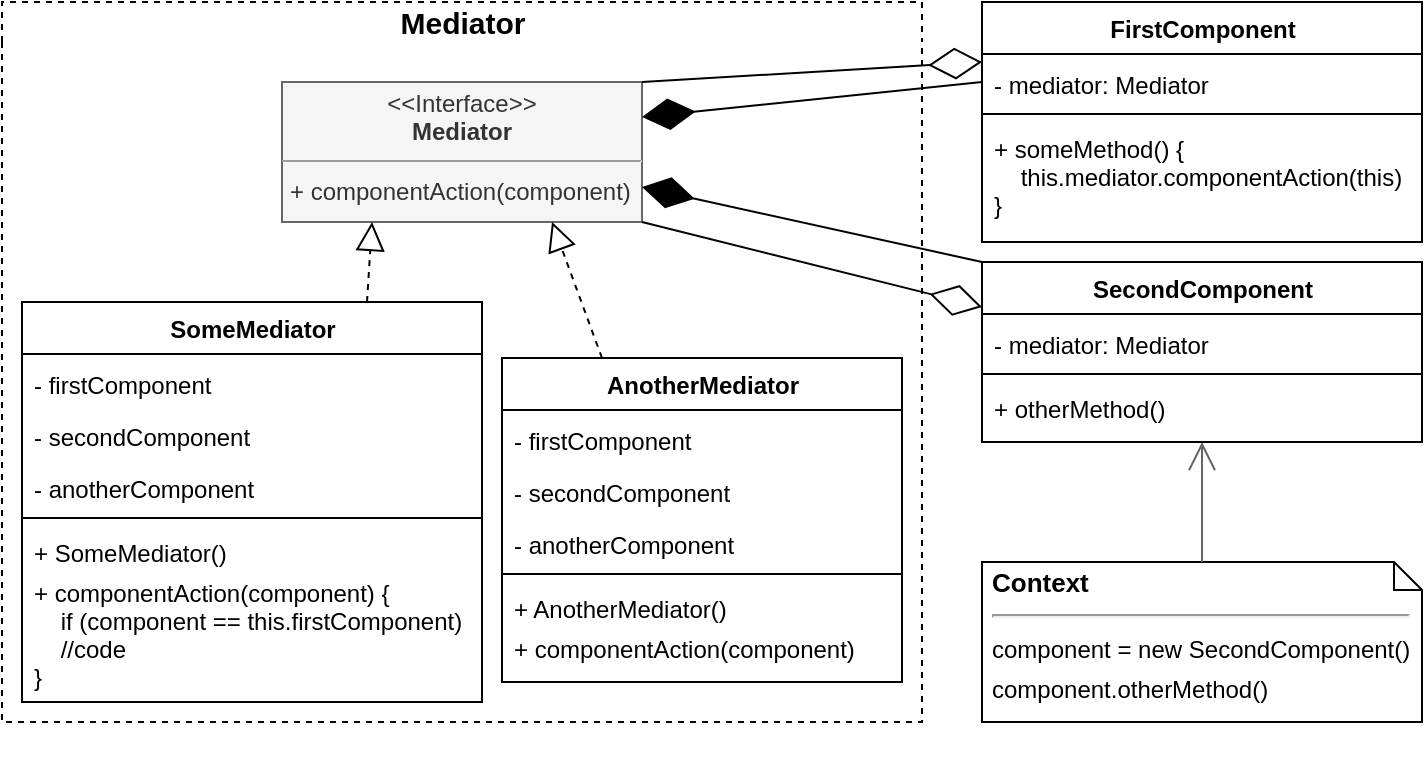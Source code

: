 <mxfile version="13.7.9" type="device"><diagram id="rv9E705spJoINPWupn73" name="Страница 1"><mxGraphModel dx="905" dy="672" grid="0" gridSize="10" guides="1" tooltips="1" connect="1" arrows="1" fold="1" page="0" pageScale="1" pageWidth="827" pageHeight="1169" math="0" shadow="0"><root><mxCell id="0"/><mxCell id="1" parent="0"/><mxCell id="2WWO3gbKPHtJzXFR7i_D-9" value="Mediator" style="swimlane;html=1;horizontal=1;startSize=20;fillColor=none;strokeColor=#000000;rounded=0;comic=0;fontSize=15;dashed=1;swimlaneLine=0;shadow=0;glass=0;perimeterSpacing=0;labelBackgroundColor=none;collapsible=0;" parent="1" vertex="1"><mxGeometry x="60" y="20" width="460" height="360" as="geometry"><mxRectangle x="110" y="60" width="100" height="20" as="alternateBounds"/></mxGeometry></mxCell><mxCell id="2WWO3gbKPHtJzXFR7i_D-10" value="&lt;p style=&quot;margin: 4px 0px 0px ; text-align: center ; line-height: 120%&quot;&gt;&lt;span&gt;&amp;lt;&amp;lt;Interface&amp;gt;&amp;gt;&lt;/span&gt;&lt;br&gt;&lt;b&gt;Mediator&lt;/b&gt;&lt;/p&gt;&lt;hr size=&quot;1&quot;&gt;&lt;p style=&quot;margin: 0px 0px 0px 4px ; line-height: 160%&quot;&gt;+ componentAction(component)&lt;br&gt;&lt;/p&gt;" style="verticalAlign=top;align=left;overflow=fill;fontSize=12;fontFamily=Helvetica;html=1;rounded=0;shadow=0;glass=0;comic=0;labelBackgroundColor=none;labelBorderColor=none;imageAspect=1;noLabel=0;portConstraintRotation=0;snapToPoint=0;container=1;dropTarget=1;collapsible=0;autosize=0;spacingLeft=0;spacingRight=0;fontStyle=0;fillColor=#f5f5f5;strokeColor=#666666;fontColor=#333333;" parent="2WWO3gbKPHtJzXFR7i_D-9" vertex="1"><mxGeometry x="140" y="40" width="180" height="70" as="geometry"/></mxCell><mxCell id="2WWO3gbKPHtJzXFR7i_D-11" value="AnotherMediator" style="swimlane;fontStyle=1;align=center;verticalAlign=top;childLayout=stackLayout;horizontal=1;startSize=26;horizontalStack=0;resizeParent=1;resizeParentMax=0;resizeLast=0;collapsible=0;marginBottom=0;rounded=0;shadow=0;glass=0;comic=0;strokeWidth=1;fontSize=12;labelBackgroundColor=none;fillColor=#ffffff;html=1;" parent="2WWO3gbKPHtJzXFR7i_D-9" vertex="1"><mxGeometry x="250" y="178" width="200" height="162" as="geometry"/></mxCell><mxCell id="2WWO3gbKPHtJzXFR7i_D-12" value="- firstComponent" style="text;strokeColor=none;fillColor=none;align=left;verticalAlign=top;spacingLeft=4;spacingRight=4;overflow=hidden;rotatable=0;points=[[0,0.5],[1,0.5]];portConstraint=eastwest;spacingTop=2;" parent="2WWO3gbKPHtJzXFR7i_D-11" vertex="1"><mxGeometry y="26" width="200" height="26" as="geometry"/></mxCell><mxCell id="2WWO3gbKPHtJzXFR7i_D-13" value="- secondComponent" style="text;strokeColor=none;fillColor=none;align=left;verticalAlign=top;spacingLeft=4;spacingRight=4;overflow=hidden;rotatable=0;points=[[0,0.5],[1,0.5]];portConstraint=eastwest;spacingTop=2;" parent="2WWO3gbKPHtJzXFR7i_D-11" vertex="1"><mxGeometry y="52" width="200" height="26" as="geometry"/></mxCell><mxCell id="2WWO3gbKPHtJzXFR7i_D-14" value="- anotherComponent" style="text;strokeColor=none;fillColor=none;align=left;verticalAlign=top;spacingLeft=4;spacingRight=4;overflow=hidden;rotatable=0;points=[[0,0.5],[1,0.5]];portConstraint=eastwest;spacingTop=2;" parent="2WWO3gbKPHtJzXFR7i_D-11" vertex="1"><mxGeometry y="78" width="200" height="26" as="geometry"/></mxCell><mxCell id="2WWO3gbKPHtJzXFR7i_D-15" value="" style="line;strokeWidth=1;fillColor=none;align=left;verticalAlign=middle;spacingTop=-1;spacingLeft=3;spacingRight=3;rotatable=0;labelPosition=right;points=[];portConstraint=eastwest;" parent="2WWO3gbKPHtJzXFR7i_D-11" vertex="1"><mxGeometry y="104" width="200" height="8" as="geometry"/></mxCell><mxCell id="2WWO3gbKPHtJzXFR7i_D-16" value="+ AnotherMediator()" style="text;strokeColor=none;fillColor=none;align=left;verticalAlign=top;spacingLeft=4;spacingRight=4;overflow=hidden;rotatable=0;points=[[0,0.5],[1,0.5]];portConstraint=eastwest;" parent="2WWO3gbKPHtJzXFR7i_D-11" vertex="1"><mxGeometry y="112" width="200" height="20" as="geometry"/></mxCell><mxCell id="2WWO3gbKPHtJzXFR7i_D-17" value="+ componentAction(component)" style="text;strokeColor=none;fillColor=none;align=left;verticalAlign=top;spacingLeft=4;spacingRight=4;overflow=hidden;rotatable=0;points=[[0,0.5],[1,0.5]];portConstraint=eastwest;" parent="2WWO3gbKPHtJzXFR7i_D-11" vertex="1"><mxGeometry y="132" width="200" height="30" as="geometry"/></mxCell><mxCell id="2WWO3gbKPHtJzXFR7i_D-18" value="SomeMediator" style="swimlane;fontStyle=1;align=center;verticalAlign=top;childLayout=stackLayout;horizontal=1;startSize=26;horizontalStack=0;resizeParent=1;resizeParentMax=0;resizeLast=0;collapsible=0;marginBottom=0;rounded=0;shadow=0;glass=0;comic=0;strokeWidth=1;fontSize=12;labelBackgroundColor=none;fillColor=#ffffff;html=1;" parent="2WWO3gbKPHtJzXFR7i_D-9" vertex="1"><mxGeometry x="10" y="150" width="230" height="200" as="geometry"/></mxCell><mxCell id="2WWO3gbKPHtJzXFR7i_D-19" value="- firstComponent" style="text;strokeColor=none;fillColor=none;align=left;verticalAlign=top;spacingLeft=4;spacingRight=4;overflow=hidden;rotatable=0;points=[[0,0.5],[1,0.5]];portConstraint=eastwest;spacingTop=2;" parent="2WWO3gbKPHtJzXFR7i_D-18" vertex="1"><mxGeometry y="26" width="230" height="26" as="geometry"/></mxCell><mxCell id="2WWO3gbKPHtJzXFR7i_D-20" value="- secondComponent" style="text;strokeColor=none;fillColor=none;align=left;verticalAlign=top;spacingLeft=4;spacingRight=4;overflow=hidden;rotatable=0;points=[[0,0.5],[1,0.5]];portConstraint=eastwest;spacingTop=2;" parent="2WWO3gbKPHtJzXFR7i_D-18" vertex="1"><mxGeometry y="52" width="230" height="26" as="geometry"/></mxCell><mxCell id="2WWO3gbKPHtJzXFR7i_D-21" value="- anotherComponent" style="text;strokeColor=none;fillColor=none;align=left;verticalAlign=top;spacingLeft=4;spacingRight=4;overflow=hidden;rotatable=0;points=[[0,0.5],[1,0.5]];portConstraint=eastwest;spacingTop=2;" parent="2WWO3gbKPHtJzXFR7i_D-18" vertex="1"><mxGeometry y="78" width="230" height="26" as="geometry"/></mxCell><mxCell id="2WWO3gbKPHtJzXFR7i_D-22" value="" style="line;strokeWidth=1;fillColor=none;align=left;verticalAlign=middle;spacingTop=-1;spacingLeft=3;spacingRight=3;rotatable=0;labelPosition=right;points=[];portConstraint=eastwest;" parent="2WWO3gbKPHtJzXFR7i_D-18" vertex="1"><mxGeometry y="104" width="230" height="8" as="geometry"/></mxCell><mxCell id="2WWO3gbKPHtJzXFR7i_D-23" value="+ SomeMediator()" style="text;strokeColor=none;fillColor=none;align=left;verticalAlign=top;spacingLeft=4;spacingRight=4;overflow=hidden;rotatable=0;points=[[0,0.5],[1,0.5]];portConstraint=eastwest;" parent="2WWO3gbKPHtJzXFR7i_D-18" vertex="1"><mxGeometry y="112" width="230" height="20" as="geometry"/></mxCell><mxCell id="2WWO3gbKPHtJzXFR7i_D-24" value="+ componentAction(component) {&#10;    if (component == this.firstComponent)&#10;    //code&#10;}" style="text;strokeColor=none;fillColor=none;align=left;verticalAlign=top;spacingLeft=4;spacingRight=4;overflow=hidden;rotatable=0;points=[[0,0.5],[1,0.5]];portConstraint=eastwest;" parent="2WWO3gbKPHtJzXFR7i_D-18" vertex="1"><mxGeometry y="132" width="230" height="68" as="geometry"/></mxCell><mxCell id="2WWO3gbKPHtJzXFR7i_D-25" value="" style="endArrow=block;dashed=1;endFill=0;endSize=12;html=1;entryX=0.25;entryY=1;entryDx=0;entryDy=0;exitX=0.75;exitY=0;exitDx=0;exitDy=0;" parent="2WWO3gbKPHtJzXFR7i_D-9" source="2WWO3gbKPHtJzXFR7i_D-18" target="2WWO3gbKPHtJzXFR7i_D-10" edge="1"><mxGeometry width="160" relative="1" as="geometry"><mxPoint x="50" y="100" as="sourcePoint"/><mxPoint x="420" y="-130" as="targetPoint"/></mxGeometry></mxCell><mxCell id="2WWO3gbKPHtJzXFR7i_D-26" value="" style="endArrow=block;dashed=1;endFill=0;endSize=12;html=1;entryX=0.75;entryY=1;entryDx=0;entryDy=0;exitX=0.25;exitY=0;exitDx=0;exitDy=0;" parent="2WWO3gbKPHtJzXFR7i_D-9" source="2WWO3gbKPHtJzXFR7i_D-11" target="2WWO3gbKPHtJzXFR7i_D-10" edge="1"><mxGeometry width="160" relative="1" as="geometry"><mxPoint x="330" y="120" as="sourcePoint"/><mxPoint x="430" y="150" as="targetPoint"/></mxGeometry></mxCell><mxCell id="2WWO3gbKPHtJzXFR7i_D-27" value="" style="endArrow=diamondThin;endFill=0;endSize=24;html=1;strokeColor=#000000;entryX=0;entryY=0.25;entryDx=0;entryDy=0;exitX=1;exitY=0;exitDx=0;exitDy=0;" parent="1" source="2WWO3gbKPHtJzXFR7i_D-10" target="2WWO3gbKPHtJzXFR7i_D-1" edge="1"><mxGeometry width="160" relative="1" as="geometry"><mxPoint x="400" y="-5810" as="sourcePoint"/><mxPoint x="450" y="-5700" as="targetPoint"/></mxGeometry></mxCell><mxCell id="2WWO3gbKPHtJzXFR7i_D-28" value="" style="endArrow=diamondThin;endFill=0;endSize=24;html=1;strokeColor=#000000;entryX=0;entryY=0.25;entryDx=0;entryDy=0;exitX=1;exitY=1;exitDx=0;exitDy=0;" parent="1" source="2WWO3gbKPHtJzXFR7i_D-10" target="2WWO3gbKPHtJzXFR7i_D-5" edge="1"><mxGeometry width="160" relative="1" as="geometry"><mxPoint x="290" y="-5700" as="sourcePoint"/><mxPoint x="450" y="-5700" as="targetPoint"/></mxGeometry></mxCell><mxCell id="2WWO3gbKPHtJzXFR7i_D-29" value="&lt;p style=&quot;line-height: 20%&quot;&gt;Context&lt;br&gt;&lt;/p&gt;&lt;hr&gt;&lt;span style=&quot;font-size: 12px ; font-weight: 400 ; line-height: 170%&quot;&gt;component = new SecondComponent()&lt;br&gt;component.otherMethod()&lt;br&gt;&lt;/span&gt;&lt;br&gt;&lt;p&gt;&lt;/p&gt;" style="shape=note;size=14;verticalAlign=top;align=left;spacingTop=-13;rounded=0;shadow=0;glass=0;comic=0;strokeColor=#000000;fillColor=none;fontSize=13;fontStyle=1;labelBorderColor=none;whiteSpace=wrap;html=1;spacingLeft=0;spacingBottom=0;spacingRight=0;spacing=5;labelBackgroundColor=none;" parent="1" vertex="1"><mxGeometry x="550" y="300" width="220" height="80" as="geometry"/></mxCell><mxCell id="2WWO3gbKPHtJzXFR7i_D-30" value="" style="endArrow=diamondThin;endFill=1;endSize=24;html=1;strokeColor=#000000;entryX=1;entryY=0.75;entryDx=0;entryDy=0;exitX=0;exitY=0;exitDx=0;exitDy=0;" parent="1" source="2WWO3gbKPHtJzXFR7i_D-5" target="2WWO3gbKPHtJzXFR7i_D-10" edge="1"><mxGeometry width="160" relative="1" as="geometry"><mxPoint x="310" y="-5730" as="sourcePoint"/><mxPoint x="470" y="-5730" as="targetPoint"/></mxGeometry></mxCell><mxCell id="2WWO3gbKPHtJzXFR7i_D-31" value="" style="endArrow=diamondThin;endFill=1;endSize=24;html=1;strokeColor=#000000;entryX=1;entryY=0.25;entryDx=0;entryDy=0;" parent="1" target="2WWO3gbKPHtJzXFR7i_D-10" edge="1"><mxGeometry width="160" relative="1" as="geometry"><mxPoint x="550" y="60" as="sourcePoint"/><mxPoint x="470" y="-5730" as="targetPoint"/></mxGeometry></mxCell><mxCell id="2WWO3gbKPHtJzXFR7i_D-32" value="" style="endArrow=open;endFill=1;endSize=12;html=1;exitX=0.5;exitY=0;exitDx=0;exitDy=0;exitPerimeter=0;strokeColor=#666666;" parent="1" source="2WWO3gbKPHtJzXFR7i_D-29" target="2WWO3gbKPHtJzXFR7i_D-8" edge="1"><mxGeometry width="160" relative="1" as="geometry"><mxPoint x="380" y="-5800" as="sourcePoint"/><mxPoint x="540" y="-5800" as="targetPoint"/></mxGeometry></mxCell><mxCell id="2WWO3gbKPHtJzXFR7i_D-1" value="FirstComponent" style="swimlane;fontStyle=1;align=center;verticalAlign=top;childLayout=stackLayout;horizontal=1;startSize=26;horizontalStack=0;resizeParent=1;resizeParentMax=0;resizeLast=0;collapsible=0;marginBottom=0;rounded=0;shadow=0;glass=0;comic=0;strokeWidth=1;fontSize=12;labelBackgroundColor=none;fillColor=#ffffff;html=1;" parent="1" vertex="1"><mxGeometry x="550" y="20" width="220" height="120" as="geometry"/></mxCell><mxCell id="2WWO3gbKPHtJzXFR7i_D-2" value="- mediator: Mediator" style="text;strokeColor=none;fillColor=none;align=left;verticalAlign=top;spacingLeft=4;spacingRight=4;overflow=hidden;rotatable=0;points=[[0,0.5],[1,0.5]];portConstraint=eastwest;spacingTop=2;" parent="2WWO3gbKPHtJzXFR7i_D-1" vertex="1"><mxGeometry y="26" width="220" height="26" as="geometry"/></mxCell><mxCell id="2WWO3gbKPHtJzXFR7i_D-3" value="" style="line;strokeWidth=1;fillColor=none;align=left;verticalAlign=middle;spacingTop=-1;spacingLeft=3;spacingRight=3;rotatable=0;labelPosition=right;points=[];portConstraint=eastwest;" parent="2WWO3gbKPHtJzXFR7i_D-1" vertex="1"><mxGeometry y="52" width="220" height="8" as="geometry"/></mxCell><mxCell id="2WWO3gbKPHtJzXFR7i_D-4" value="+ someMethod() {&#10;    this.mediator.componentAction(this)&#10;}" style="text;strokeColor=none;fillColor=none;align=left;verticalAlign=top;spacingLeft=4;spacingRight=4;overflow=hidden;rotatable=0;points=[[0,0.5],[1,0.5]];portConstraint=eastwest;" parent="2WWO3gbKPHtJzXFR7i_D-1" vertex="1"><mxGeometry y="60" width="220" height="60" as="geometry"/></mxCell><mxCell id="2WWO3gbKPHtJzXFR7i_D-5" value="SecondComponent" style="swimlane;fontStyle=1;align=center;verticalAlign=top;childLayout=stackLayout;horizontal=1;startSize=26;horizontalStack=0;resizeParent=1;resizeParentMax=0;resizeLast=0;collapsible=0;marginBottom=0;rounded=0;shadow=0;glass=0;comic=0;strokeWidth=1;fontSize=12;labelBackgroundColor=none;fillColor=#ffffff;html=1;" parent="1" vertex="1"><mxGeometry x="550" y="150" width="220" height="90" as="geometry"/></mxCell><mxCell id="2WWO3gbKPHtJzXFR7i_D-6" value="- mediator: Mediator" style="text;strokeColor=none;fillColor=none;align=left;verticalAlign=top;spacingLeft=4;spacingRight=4;overflow=hidden;rotatable=0;points=[[0,0.5],[1,0.5]];portConstraint=eastwest;spacingTop=2;" parent="2WWO3gbKPHtJzXFR7i_D-5" vertex="1"><mxGeometry y="26" width="220" height="26" as="geometry"/></mxCell><mxCell id="2WWO3gbKPHtJzXFR7i_D-7" value="" style="line;strokeWidth=1;fillColor=none;align=left;verticalAlign=middle;spacingTop=-1;spacingLeft=3;spacingRight=3;rotatable=0;labelPosition=right;points=[];portConstraint=eastwest;" parent="2WWO3gbKPHtJzXFR7i_D-5" vertex="1"><mxGeometry y="52" width="220" height="8" as="geometry"/></mxCell><mxCell id="2WWO3gbKPHtJzXFR7i_D-8" value="+ otherMethod()" style="text;strokeColor=none;fillColor=none;align=left;verticalAlign=top;spacingLeft=4;spacingRight=4;overflow=hidden;rotatable=0;points=[[0,0.5],[1,0.5]];portConstraint=eastwest;" parent="2WWO3gbKPHtJzXFR7i_D-5" vertex="1"><mxGeometry y="60" width="220" height="30" as="geometry"/></mxCell></root></mxGraphModel></diagram></mxfile>
